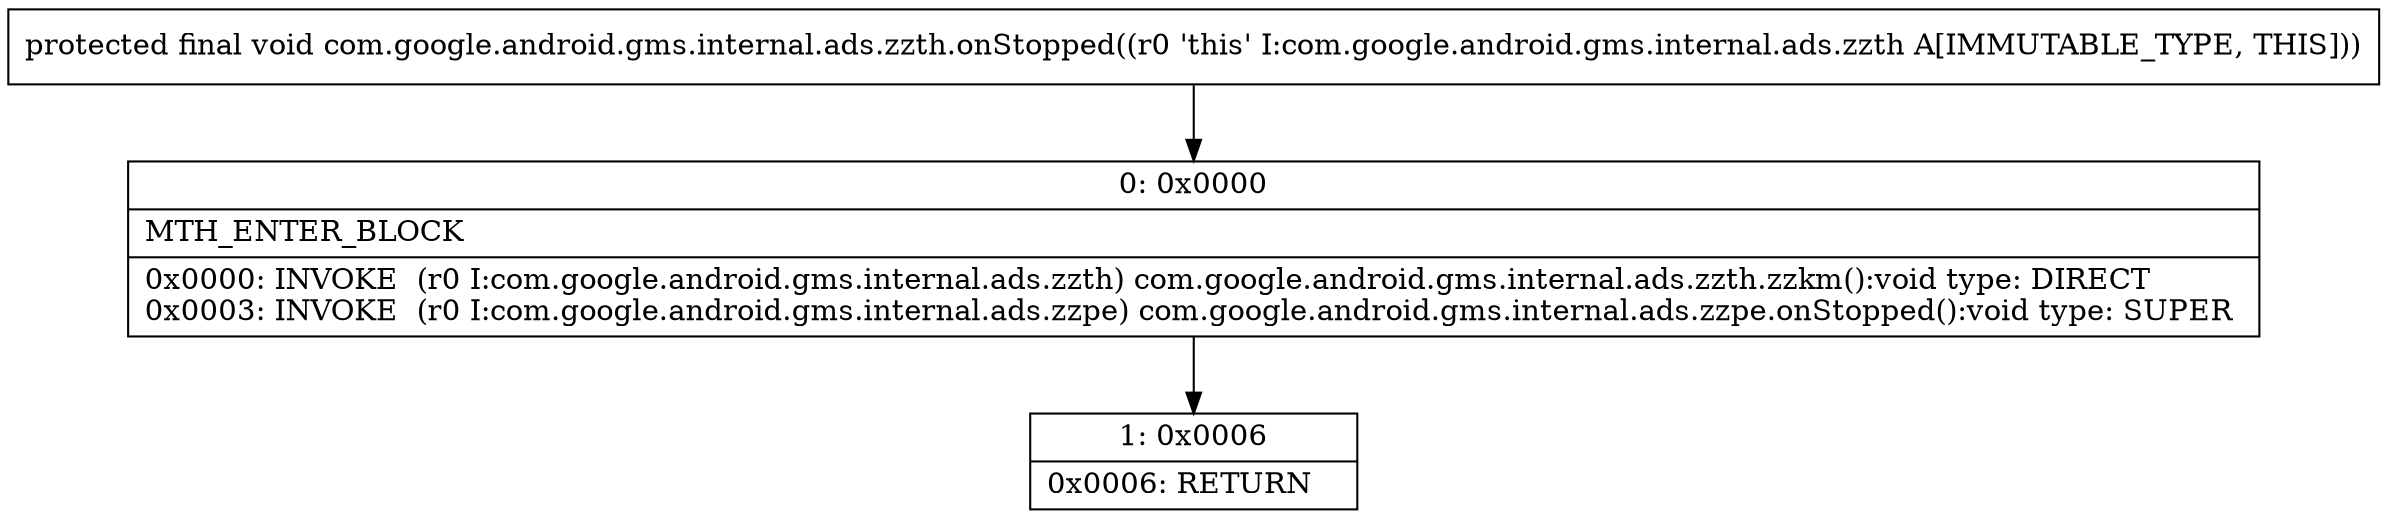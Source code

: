 digraph "CFG forcom.google.android.gms.internal.ads.zzth.onStopped()V" {
Node_0 [shape=record,label="{0\:\ 0x0000|MTH_ENTER_BLOCK\l|0x0000: INVOKE  (r0 I:com.google.android.gms.internal.ads.zzth) com.google.android.gms.internal.ads.zzth.zzkm():void type: DIRECT \l0x0003: INVOKE  (r0 I:com.google.android.gms.internal.ads.zzpe) com.google.android.gms.internal.ads.zzpe.onStopped():void type: SUPER \l}"];
Node_1 [shape=record,label="{1\:\ 0x0006|0x0006: RETURN   \l}"];
MethodNode[shape=record,label="{protected final void com.google.android.gms.internal.ads.zzth.onStopped((r0 'this' I:com.google.android.gms.internal.ads.zzth A[IMMUTABLE_TYPE, THIS])) }"];
MethodNode -> Node_0;
Node_0 -> Node_1;
}

